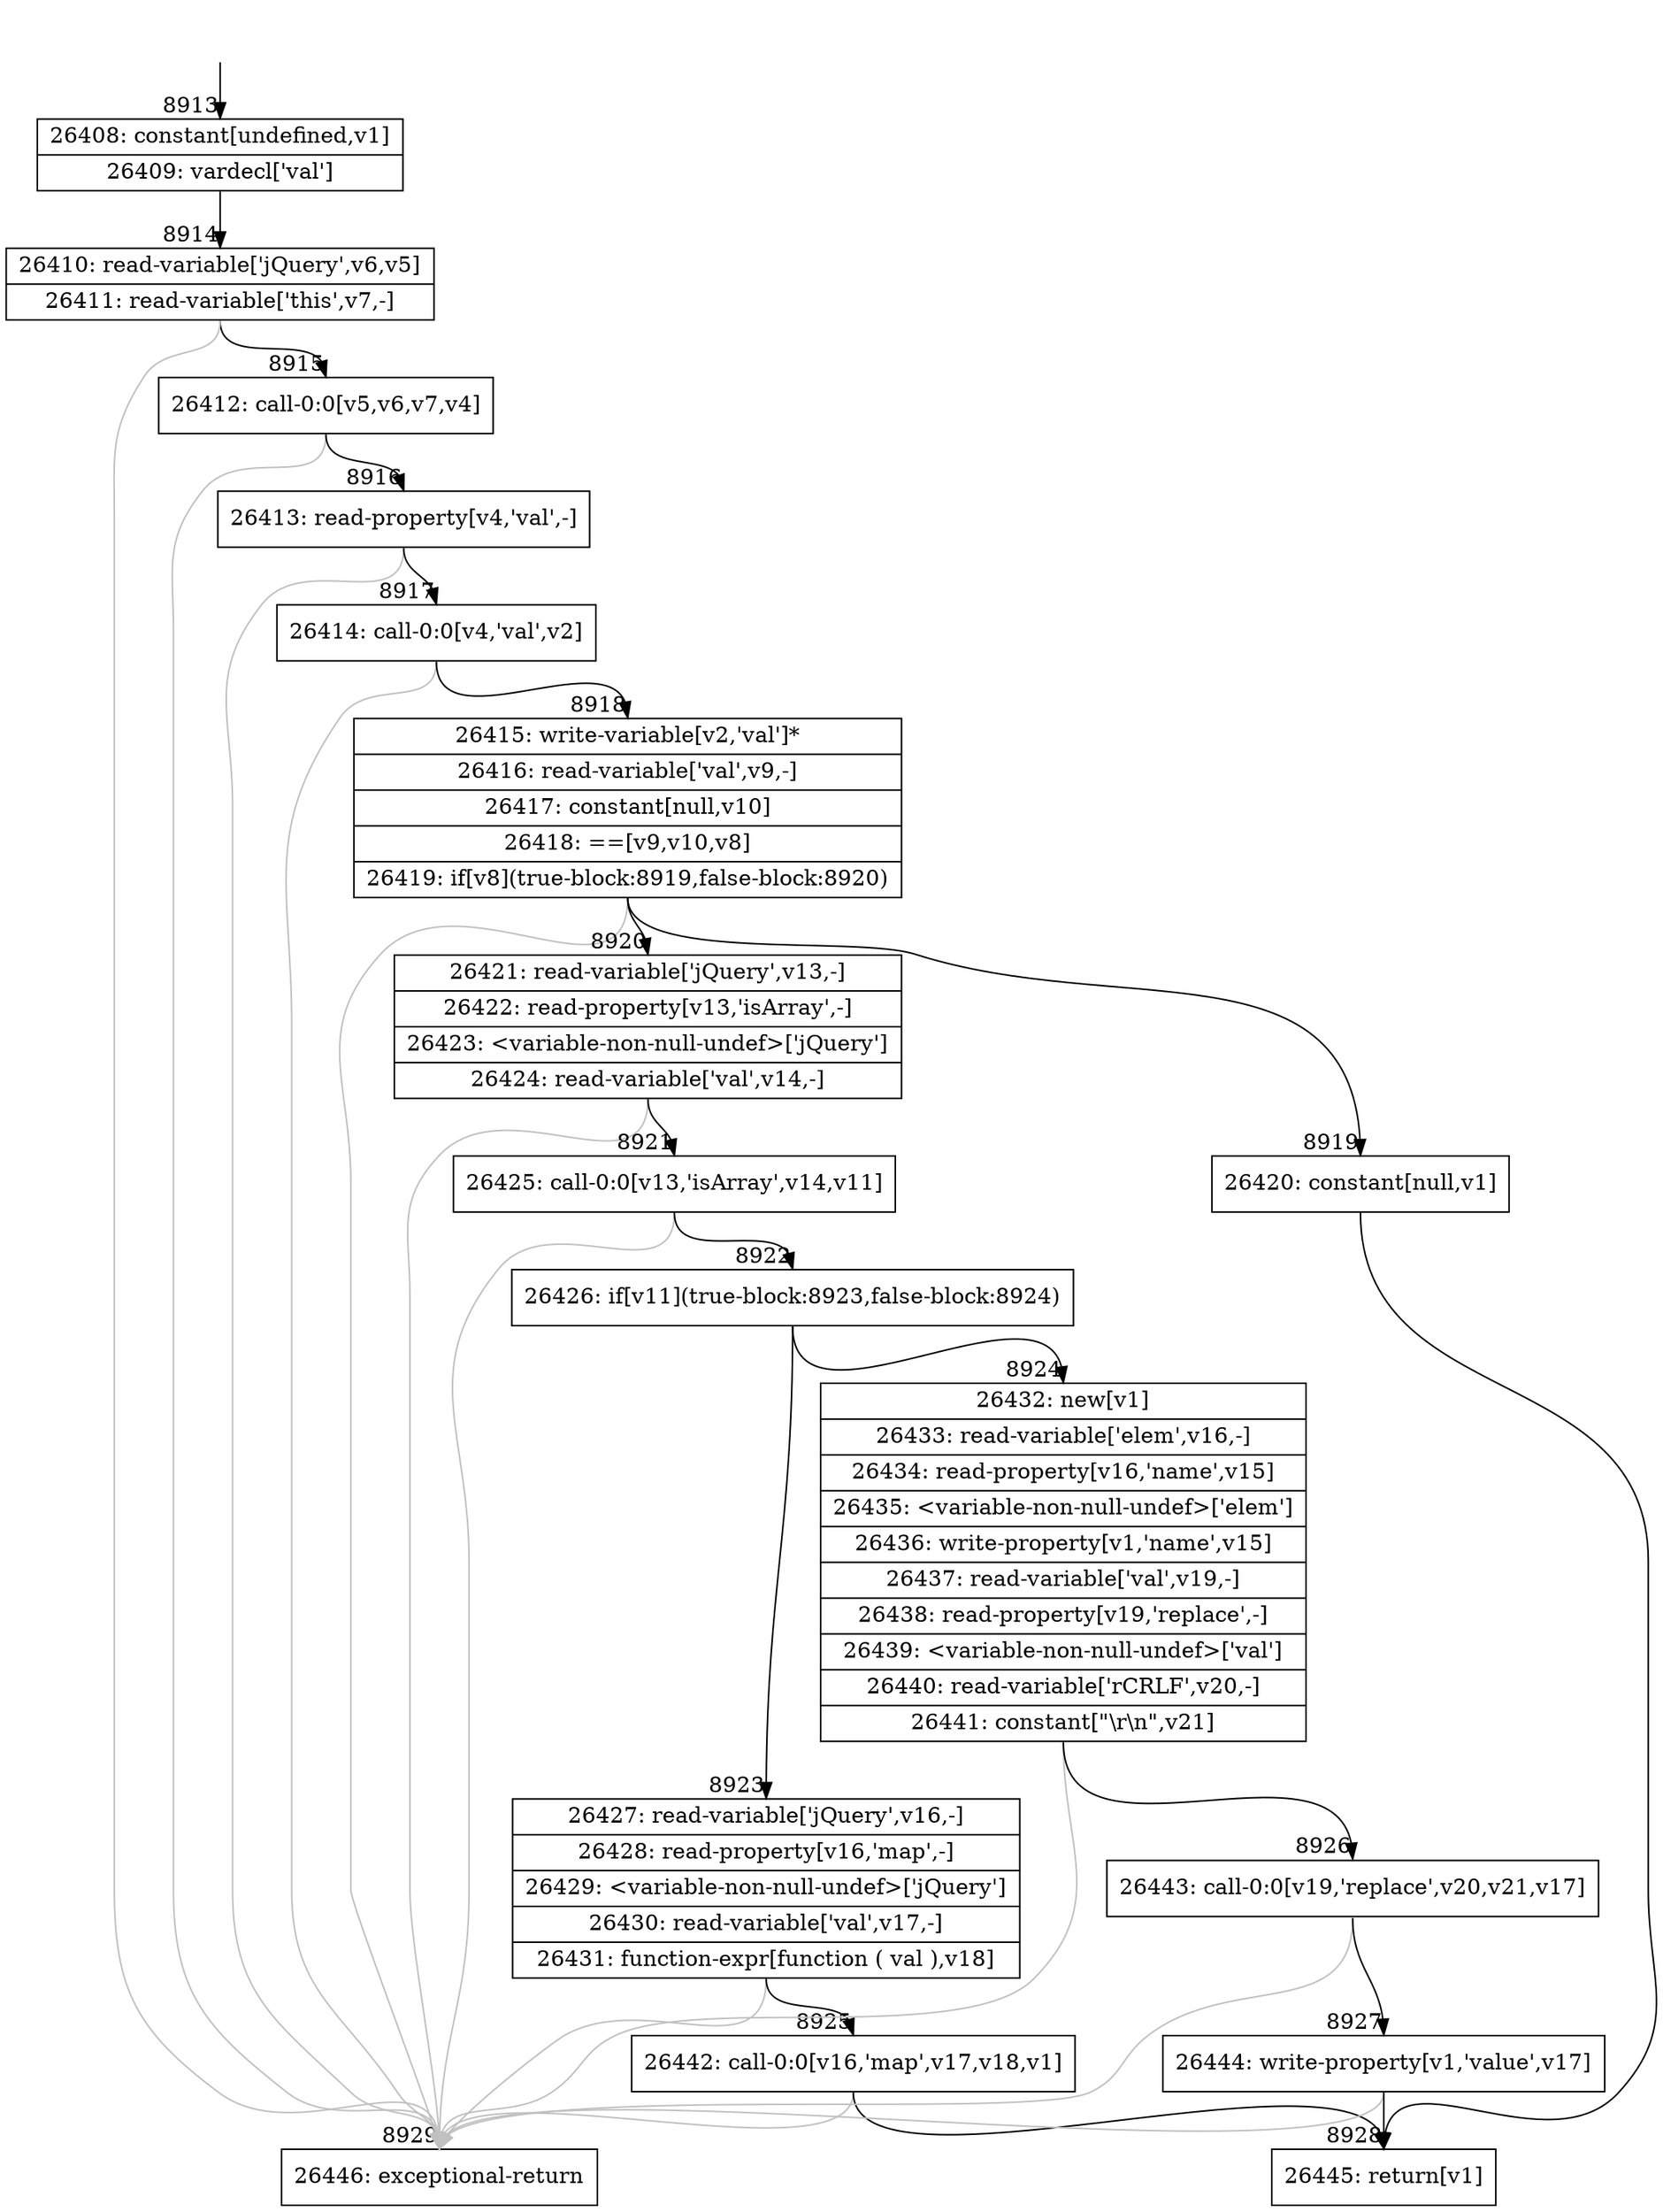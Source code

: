 digraph {
rankdir="TD"
BB_entry549[shape=none,label=""];
BB_entry549 -> BB8913 [tailport=s, headport=n, headlabel="    8913"]
BB8913 [shape=record label="{26408: constant[undefined,v1]|26409: vardecl['val']}" ] 
BB8913 -> BB8914 [tailport=s, headport=n, headlabel="      8914"]
BB8914 [shape=record label="{26410: read-variable['jQuery',v6,v5]|26411: read-variable['this',v7,-]}" ] 
BB8914 -> BB8915 [tailport=s, headport=n, headlabel="      8915"]
BB8914 -> BB8929 [tailport=s, headport=n, color=gray, headlabel="      8929"]
BB8915 [shape=record label="{26412: call-0:0[v5,v6,v7,v4]}" ] 
BB8915 -> BB8916 [tailport=s, headport=n, headlabel="      8916"]
BB8915 -> BB8929 [tailport=s, headport=n, color=gray]
BB8916 [shape=record label="{26413: read-property[v4,'val',-]}" ] 
BB8916 -> BB8917 [tailport=s, headport=n, headlabel="      8917"]
BB8916 -> BB8929 [tailport=s, headport=n, color=gray]
BB8917 [shape=record label="{26414: call-0:0[v4,'val',v2]}" ] 
BB8917 -> BB8918 [tailport=s, headport=n, headlabel="      8918"]
BB8917 -> BB8929 [tailport=s, headport=n, color=gray]
BB8918 [shape=record label="{26415: write-variable[v2,'val']*|26416: read-variable['val',v9,-]|26417: constant[null,v10]|26418: ==[v9,v10,v8]|26419: if[v8](true-block:8919,false-block:8920)}" ] 
BB8918 -> BB8919 [tailport=s, headport=n, headlabel="      8919"]
BB8918 -> BB8920 [tailport=s, headport=n, headlabel="      8920"]
BB8918 -> BB8929 [tailport=s, headport=n, color=gray]
BB8919 [shape=record label="{26420: constant[null,v1]}" ] 
BB8919 -> BB8928 [tailport=s, headport=n, headlabel="      8928"]
BB8920 [shape=record label="{26421: read-variable['jQuery',v13,-]|26422: read-property[v13,'isArray',-]|26423: \<variable-non-null-undef\>['jQuery']|26424: read-variable['val',v14,-]}" ] 
BB8920 -> BB8921 [tailport=s, headport=n, headlabel="      8921"]
BB8920 -> BB8929 [tailport=s, headport=n, color=gray]
BB8921 [shape=record label="{26425: call-0:0[v13,'isArray',v14,v11]}" ] 
BB8921 -> BB8922 [tailport=s, headport=n, headlabel="      8922"]
BB8921 -> BB8929 [tailport=s, headport=n, color=gray]
BB8922 [shape=record label="{26426: if[v11](true-block:8923,false-block:8924)}" ] 
BB8922 -> BB8923 [tailport=s, headport=n, headlabel="      8923"]
BB8922 -> BB8924 [tailport=s, headport=n, headlabel="      8924"]
BB8923 [shape=record label="{26427: read-variable['jQuery',v16,-]|26428: read-property[v16,'map',-]|26429: \<variable-non-null-undef\>['jQuery']|26430: read-variable['val',v17,-]|26431: function-expr[function ( val ),v18]}" ] 
BB8923 -> BB8925 [tailport=s, headport=n, headlabel="      8925"]
BB8923 -> BB8929 [tailport=s, headport=n, color=gray]
BB8924 [shape=record label="{26432: new[v1]|26433: read-variable['elem',v16,-]|26434: read-property[v16,'name',v15]|26435: \<variable-non-null-undef\>['elem']|26436: write-property[v1,'name',v15]|26437: read-variable['val',v19,-]|26438: read-property[v19,'replace',-]|26439: \<variable-non-null-undef\>['val']|26440: read-variable['rCRLF',v20,-]|26441: constant[\"\\r\\n\",v21]}" ] 
BB8924 -> BB8926 [tailport=s, headport=n, headlabel="      8926"]
BB8924 -> BB8929 [tailport=s, headport=n, color=gray]
BB8925 [shape=record label="{26442: call-0:0[v16,'map',v17,v18,v1]}" ] 
BB8925 -> BB8928 [tailport=s, headport=n]
BB8925 -> BB8929 [tailport=s, headport=n, color=gray]
BB8926 [shape=record label="{26443: call-0:0[v19,'replace',v20,v21,v17]}" ] 
BB8926 -> BB8927 [tailport=s, headport=n, headlabel="      8927"]
BB8926 -> BB8929 [tailport=s, headport=n, color=gray]
BB8927 [shape=record label="{26444: write-property[v1,'value',v17]}" ] 
BB8927 -> BB8928 [tailport=s, headport=n]
BB8927 -> BB8929 [tailport=s, headport=n, color=gray]
BB8928 [shape=record label="{26445: return[v1]}" ] 
BB8929 [shape=record label="{26446: exceptional-return}" ] 
}

